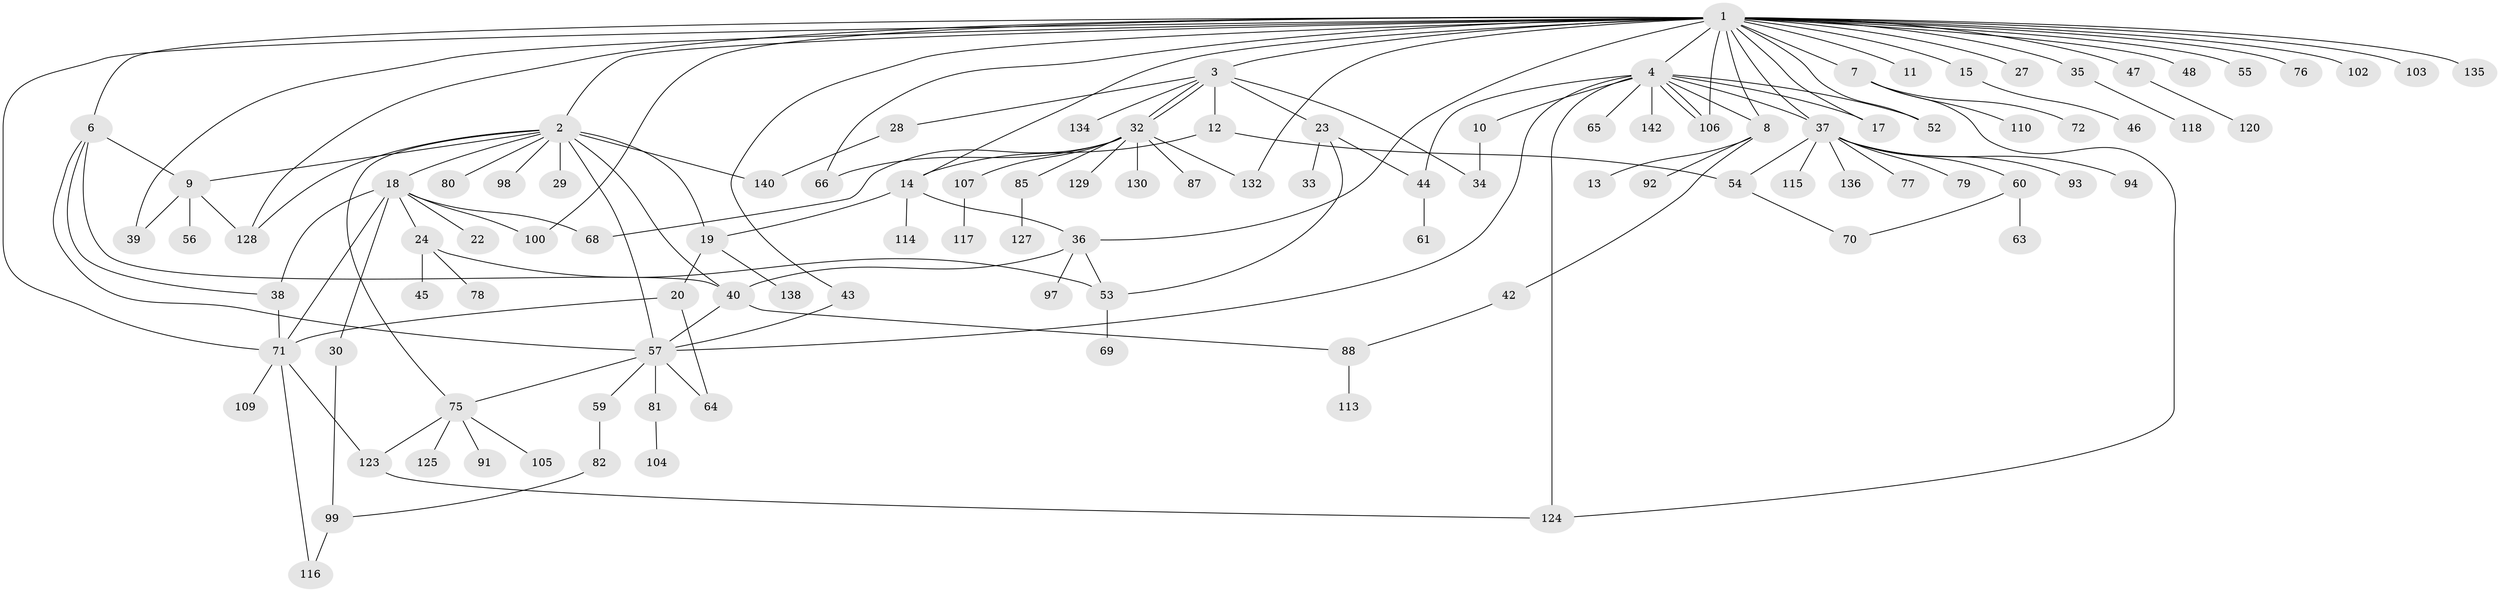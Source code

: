 // Generated by graph-tools (version 1.1) at 2025/52/02/27/25 19:52:00]
// undirected, 107 vertices, 149 edges
graph export_dot {
graph [start="1"]
  node [color=gray90,style=filled];
  1 [super="+5"];
  2 [super="+90"];
  3 [super="+31"];
  4 [super="+51"];
  6 [super="+26"];
  7 [super="+16"];
  8 [super="+74"];
  9;
  10;
  11;
  12 [super="+101"];
  13;
  14 [super="+21"];
  15;
  17;
  18 [super="+58"];
  19 [super="+122"];
  20;
  22;
  23 [super="+96"];
  24 [super="+25"];
  27;
  28;
  29;
  30;
  32 [super="+49"];
  33;
  34 [super="+67"];
  35 [super="+73"];
  36 [super="+41"];
  37 [super="+89"];
  38 [super="+126"];
  39 [super="+84"];
  40;
  42 [super="+121"];
  43 [super="+83"];
  44 [super="+50"];
  45;
  46 [super="+119"];
  47;
  48;
  52 [super="+131"];
  53 [super="+62"];
  54 [super="+137"];
  55;
  56;
  57 [super="+112"];
  59;
  60;
  61;
  63;
  64 [super="+86"];
  65;
  66;
  68;
  69;
  70;
  71 [super="+133"];
  72;
  75 [super="+95"];
  76;
  77;
  78;
  79;
  80;
  81;
  82;
  85 [super="+108"];
  87;
  88 [super="+139"];
  91;
  92;
  93;
  94;
  97;
  98;
  99;
  100;
  102;
  103;
  104;
  105;
  106;
  107 [super="+111"];
  109;
  110;
  113;
  114;
  115;
  116;
  117;
  118;
  120;
  123 [super="+141"];
  124;
  125;
  127;
  128;
  129;
  130;
  132;
  134;
  135;
  136;
  138;
  140;
  142;
  1 -- 2 [weight=2];
  1 -- 3 [weight=2];
  1 -- 4;
  1 -- 27;
  1 -- 36;
  1 -- 52;
  1 -- 66;
  1 -- 103;
  1 -- 128;
  1 -- 132;
  1 -- 6;
  1 -- 7;
  1 -- 8 [weight=2];
  1 -- 135;
  1 -- 71;
  1 -- 11;
  1 -- 76;
  1 -- 14;
  1 -- 15;
  1 -- 17;
  1 -- 35;
  1 -- 100;
  1 -- 102;
  1 -- 106;
  1 -- 43;
  1 -- 47;
  1 -- 48;
  1 -- 55;
  1 -- 37 [weight=2];
  1 -- 39;
  2 -- 9;
  2 -- 18;
  2 -- 19;
  2 -- 29;
  2 -- 40;
  2 -- 57;
  2 -- 80;
  2 -- 98;
  2 -- 128;
  2 -- 140;
  2 -- 75;
  3 -- 12;
  3 -- 23;
  3 -- 28;
  3 -- 32;
  3 -- 32;
  3 -- 134;
  3 -- 34;
  4 -- 8;
  4 -- 10;
  4 -- 17;
  4 -- 37;
  4 -- 44;
  4 -- 52;
  4 -- 57;
  4 -- 65;
  4 -- 106;
  4 -- 106;
  4 -- 124;
  4 -- 142;
  6 -- 9;
  6 -- 40;
  6 -- 57;
  6 -- 38;
  7 -- 72;
  7 -- 110;
  7 -- 124;
  8 -- 13;
  8 -- 42;
  8 -- 92;
  9 -- 39;
  9 -- 56;
  9 -- 128;
  10 -- 34;
  12 -- 14;
  12 -- 54;
  14 -- 19;
  14 -- 36;
  14 -- 114;
  15 -- 46;
  18 -- 22;
  18 -- 24;
  18 -- 30;
  18 -- 38;
  18 -- 68;
  18 -- 71;
  18 -- 100;
  19 -- 20;
  19 -- 138;
  20 -- 64;
  20 -- 71;
  23 -- 33;
  23 -- 44;
  23 -- 53;
  24 -- 53;
  24 -- 78;
  24 -- 45;
  28 -- 140;
  30 -- 99;
  32 -- 66;
  32 -- 129;
  32 -- 130;
  32 -- 132;
  32 -- 68;
  32 -- 85;
  32 -- 87;
  32 -- 107;
  35 -- 118;
  36 -- 40;
  36 -- 97;
  36 -- 53;
  37 -- 54;
  37 -- 60;
  37 -- 77;
  37 -- 79;
  37 -- 93;
  37 -- 94;
  37 -- 115;
  37 -- 136;
  38 -- 71 [weight=2];
  40 -- 88;
  40 -- 57;
  42 -- 88;
  43 -- 57;
  44 -- 61;
  47 -- 120;
  53 -- 69;
  54 -- 70;
  57 -- 59;
  57 -- 64;
  57 -- 75;
  57 -- 81;
  59 -- 82;
  60 -- 63;
  60 -- 70;
  71 -- 109;
  71 -- 116;
  71 -- 123;
  75 -- 91;
  75 -- 123;
  75 -- 125;
  75 -- 105;
  81 -- 104;
  82 -- 99;
  85 -- 127;
  88 -- 113;
  99 -- 116;
  107 -- 117;
  123 -- 124;
}
